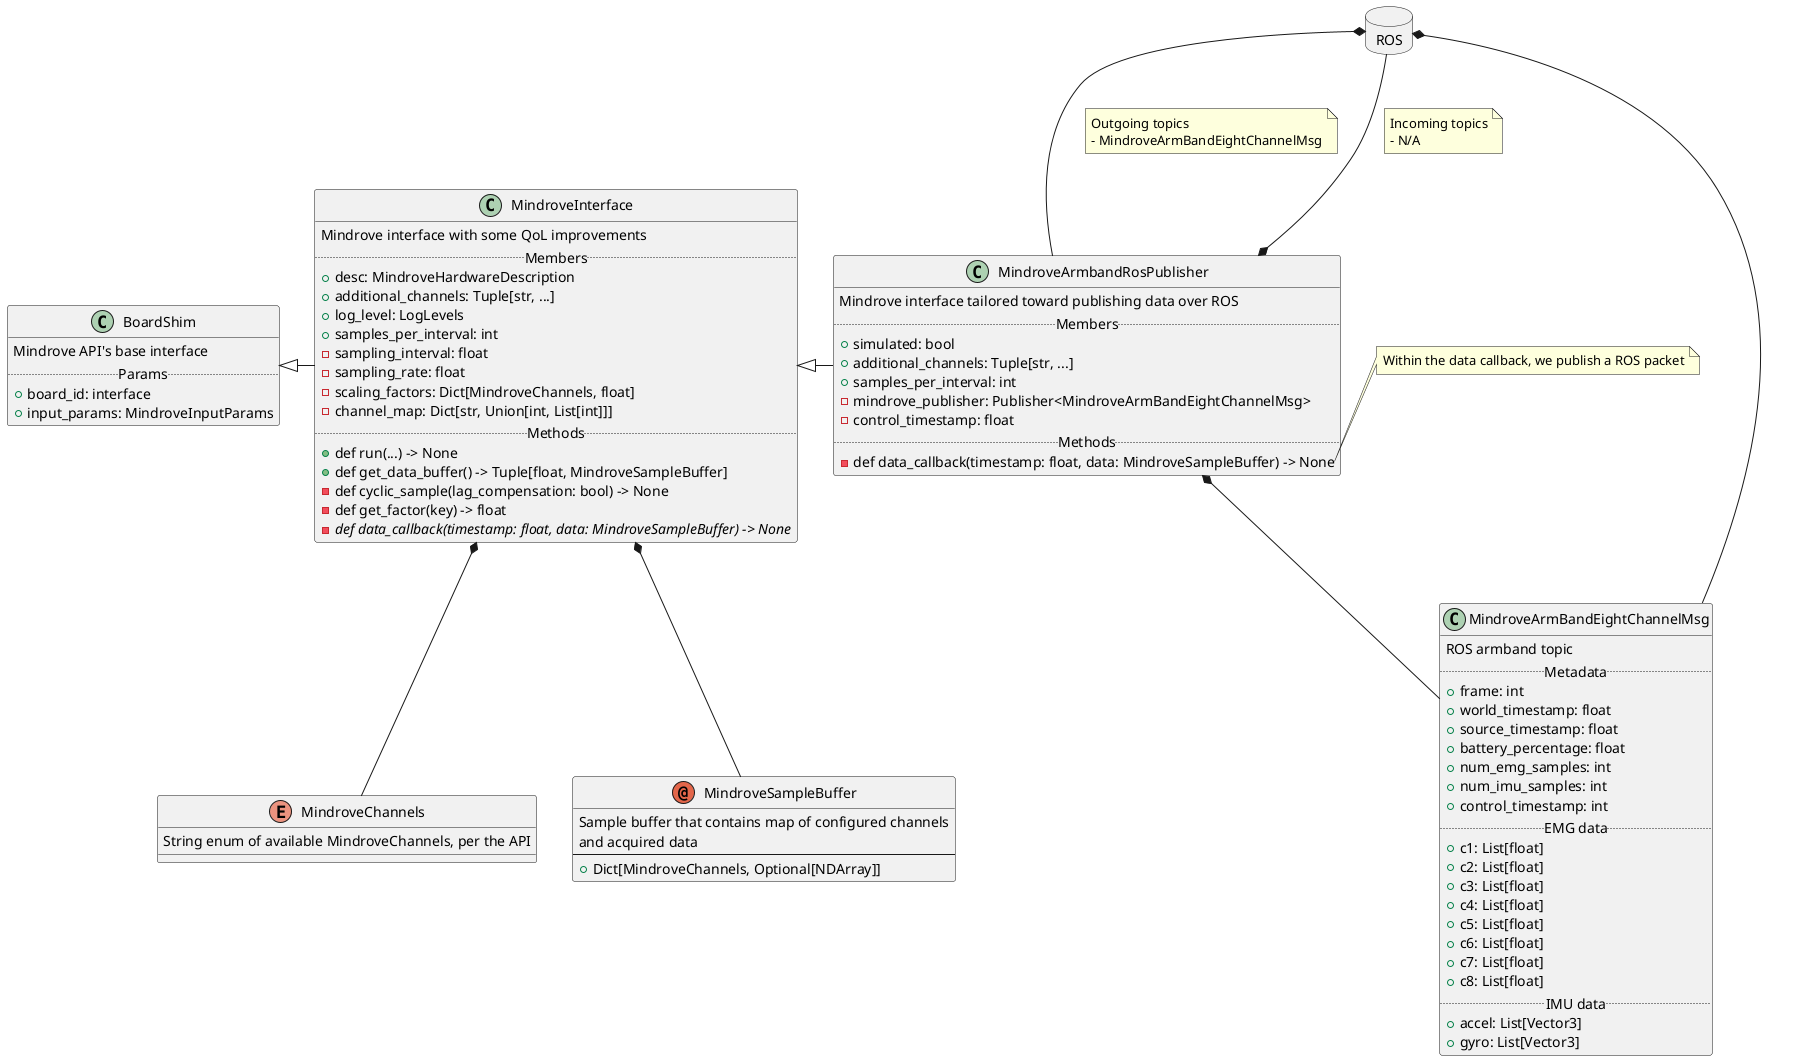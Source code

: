 @startuml

class BoardShim {
    Mindrove API's base interface
    ..Params..
    + board_id: interface
    + input_params: MindroveInputParams
}

class MindroveInterface {
    Mindrove interface with some QoL improvements
    ..Members..
    + desc: MindroveHardwareDescription
    + additional_channels: Tuple[str, ...]
    + log_level: LogLevels
    + samples_per_interval: int
    - sampling_interval: float
    - sampling_rate: float
    - scaling_factors: Dict[MindroveChannels, float]
    - channel_map: Dict[str, Union[int, List[int]]]
    ..Methods..
    + def run(...) -> None
    + def get_data_buffer() -> Tuple[float, MindroveSampleBuffer]
    - def cyclic_sample(lag_compensation: bool) -> None
    - def get_factor(key) -> float
    - {abstract} def data_callback(timestamp: float, data: MindroveSampleBuffer) -> None
}

annotation MindroveSampleBuffer {
    Sample buffer that contains map of configured channels 
    and acquired data
    --
    + Dict[MindroveChannels, Optional[NDArray]]
}

enum MindroveChannels {
    String enum of available MindroveChannels, per the API
}

MindroveSampleBuffer -up-* MindroveInterface
MindroveChannels -up-* MindroveInterface

class MindroveArmbandRosPublisher {
    Mindrove interface tailored toward publishing data over ROS
    ..Members..
    + simulated: bool
    + additional_channels: Tuple[str, ...]
    + samples_per_interval: int
    - mindrove_publisher: Publisher<MindroveArmBandEightChannelMsg>
    - control_timestamp: float
    ..Methods..
    - def data_callback(timestamp: float, data: MindroveSampleBuffer) -> None
}

note right of MindroveArmbandRosPublisher::data_callback
Within the data callback, we publish a ROS packet
end note

BoardShim <|-right- MindroveInterface
MindroveInterface <|-right- MindroveArmbandRosPublisher

class MindroveArmBandEightChannelMsg {
    ROS armband topic
    ..Metadata..
    + frame: int
    + world_timestamp: float
    + source_timestamp: float
    + battery_percentage: float
    + num_emg_samples: int
    + num_imu_samples: int
    + control_timestamp: int
    ..EMG data..
    + c1: List[float]
    + c2: List[float]
    + c3: List[float]
    + c4: List[float]
    + c5: List[float]
    + c6: List[float]
    + c7: List[float]
    + c8: List[float]
    ..IMU data..
    + accel: List[Vector3]
    + gyro: List[Vector3]
}

package ROS <<database>> {

}

ROS --* MindroveArmbandRosPublisher : " "
note on link
Incoming topics
- N/A
end note

ROS *-- MindroveArmbandRosPublisher : " "
note on link
Outgoing topics
- MindroveArmBandEightChannelMsg
end note

MindroveArmBandEightChannelMsg -up-* ROS
MindroveArmBandEightChannelMsg -up-* MindroveArmbandRosPublisher

@enduml